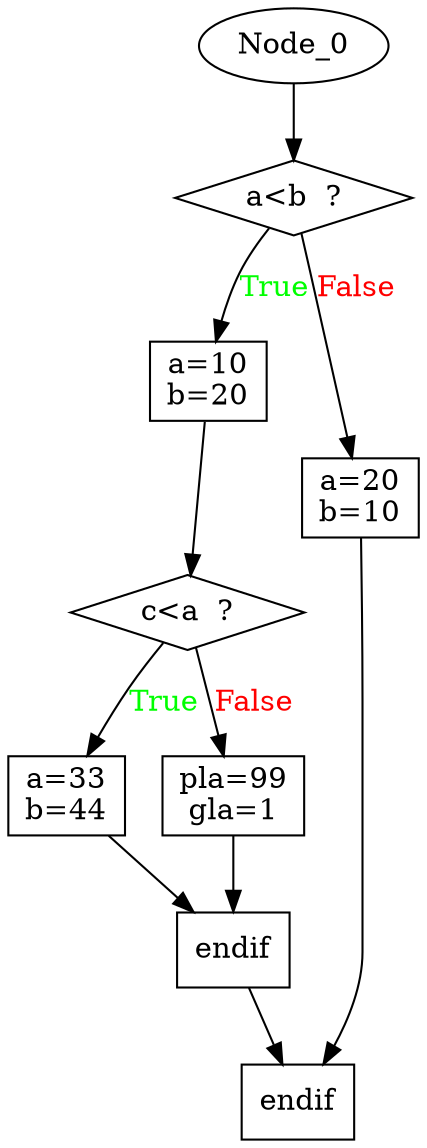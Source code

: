 digraph G{
Node_1 [ label ="a<b  ?",shape="diamond"];
Node_2 [ label ="a=10\nb=20",shape="box"];
Node_3 [ label ="c<a  ?",shape="diamond"];
Node_4 [ label ="a=33\nb=44",shape="box"];
Node_5 [ label ="pla=99\ngla=1",shape="box"];
Node_6 [ label ="endif",shape="box"];
Node_7 [ label ="a=20\nb=10",shape="box"];
Node_8 [ label ="endif",shape="box"];
Node_1 -> Node_2 [label="True",fontcolor="GREEN"];
Node_0 -> Node_1;
Node_3 -> Node_4 [label="True",fontcolor="GREEN"];
Node_2 -> Node_3;
Node_3 -> Node_5 [label="False",fontcolor="RED"];
Node_4 -> Node_6;
Node_5 -> Node_6;
Node_1 -> Node_7 [label="False",fontcolor="RED"];
Node_6 -> Node_8;
Node_7 -> Node_8;
}
